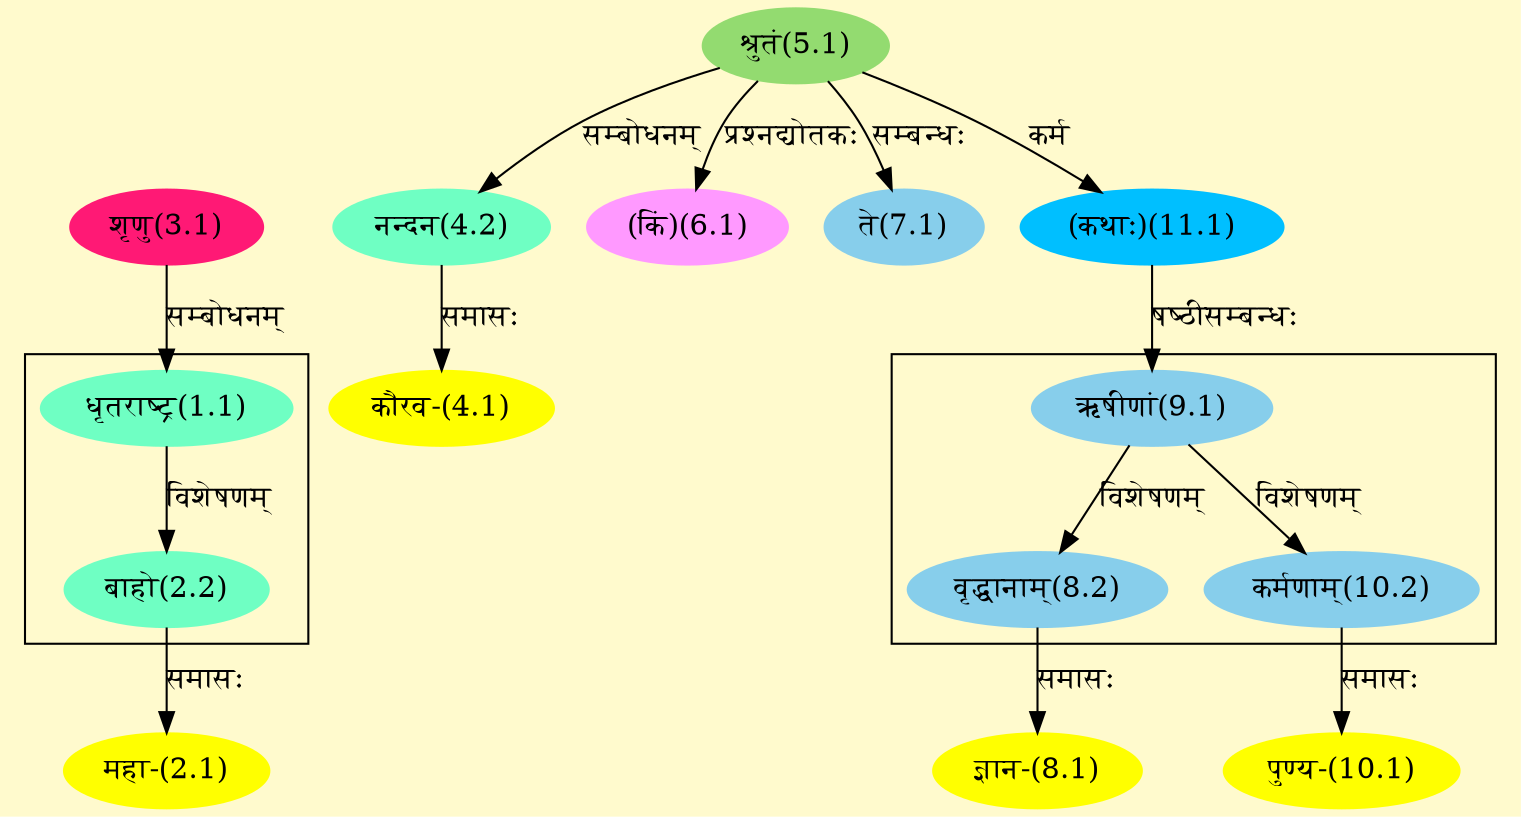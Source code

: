 digraph G{
rankdir=BT;
 compound=true;
 bgcolor="lemonchiffon1";

subgraph cluster_1{
Node2_2 [style=filled, color="#6FFFC3" label = "बाहो(2.2)"]
Node1_1 [style=filled, color="#6FFFC3" label = "धृतराष्ट्र(1.1)"]

}

subgraph cluster_2{
Node8_2 [style=filled, color="#87CEEB" label = "वृद्धानाम्(8.2)"]
Node9_1 [style=filled, color="#87CEEB" label = "ऋषीणां(9.1)"]
Node10_2 [style=filled, color="#87CEEB" label = "कर्मणाम्(10.2)"]

}
Node1_1 [style=filled, color="#6FFFC3" label = "धृतराष्ट्र(1.1)"]
Node3_1 [style=filled, color="#FF1975" label = "शृणु(3.1)"]
Node2_1 [style=filled, color="#FFFF00" label = "महा-(2.1)"]
Node2_2 [style=filled, color="#6FFFC3" label = "बाहो(2.2)"]
Node [style=filled, color="" label = "()"]
Node4_1 [style=filled, color="#FFFF00" label = "कौरव-(4.1)"]
Node4_2 [style=filled, color="#6FFFC3" label = "नन्दन(4.2)"]
Node5_1 [style=filled, color="#93DB70" label = "श्रुतं(5.1)"]
Node6_1 [style=filled, color="#FF99FF" label = "(किं)(6.1)"]
Node7_1 [style=filled, color="#87CEEB" label = "ते(7.1)"]
Node8_1 [style=filled, color="#FFFF00" label = "ज्ञान-(8.1)"]
Node8_2 [style=filled, color="#87CEEB" label = "वृद्धानाम्(8.2)"]
Node9_1 [style=filled, color="#87CEEB" label = "ऋषीणां(9.1)"]
Node11_1 [style=filled, color="#00BFFF" label = "(कथाः)(11.1)"]
Node10_1 [style=filled, color="#FFFF00" label = "पुण्य-(10.1)"]
Node10_2 [style=filled, color="#87CEEB" label = "कर्मणाम्(10.2)"]
/* Start of Relations section */

Node1_1 -> Node3_1 [  label="सम्बोधनम्"  dir="back" ]
Node2_1 -> Node2_2 [  label="समासः"  dir="back" ]
Node2_2 -> Node1_1 [  label="विशेषणम्"  dir="back" ]
Node4_1 -> Node4_2 [  label="समासः"  dir="back" ]
Node4_2 -> Node5_1 [  label="सम्बोधनम्"  dir="back" ]
Node6_1 -> Node5_1 [  label="प्रश्नद्योतकः"  dir="back" ]
Node7_1 -> Node5_1 [  label="सम्बन्धः"  dir="back" ]
Node8_1 -> Node8_2 [  label="समासः"  dir="back" ]
Node8_2 -> Node9_1 [  label="विशेषणम्"  dir="back" ]
Node9_1 -> Node11_1 [  label="षष्ठीसम्बन्धः"  dir="back" ]
Node10_1 -> Node10_2 [  label="समासः"  dir="back" ]
Node10_2 -> Node9_1 [  label="विशेषणम्"  dir="back" ]
Node11_1 -> Node5_1 [  label="कर्म"  dir="back" ]
}
